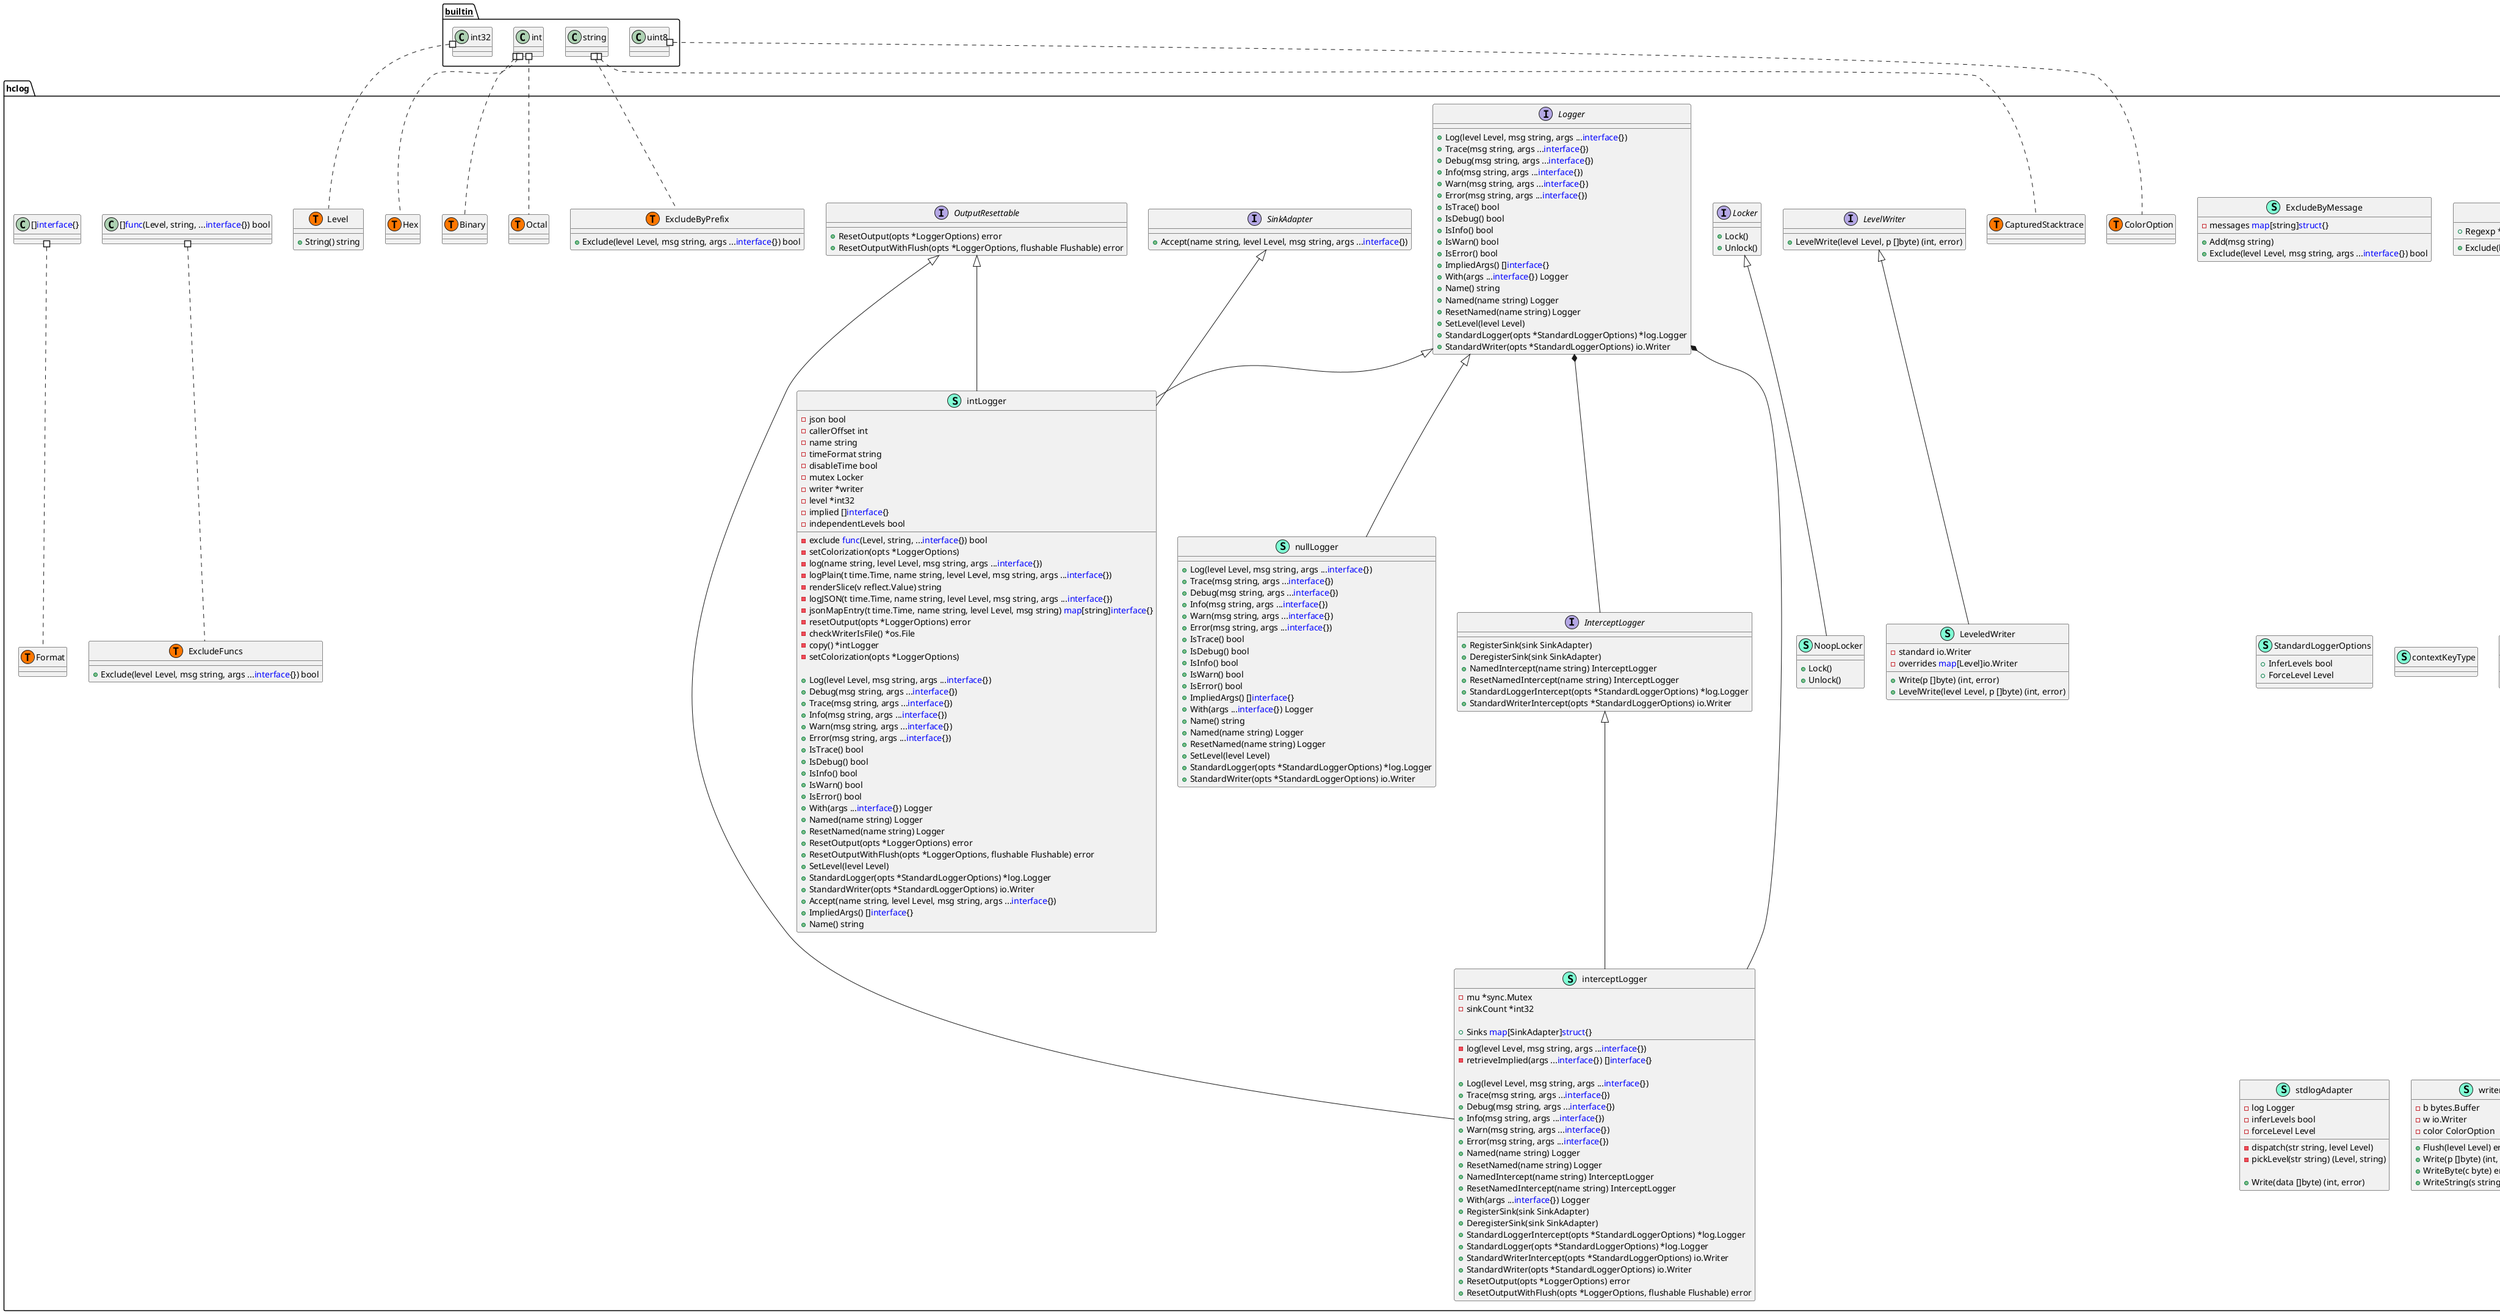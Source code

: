 @startuml
namespace hclog {
    class ExcludeByMessage << (S,Aquamarine) >> {
        - messages <font color=blue>map</font>[string]<font color=blue>struct</font>{}

        + Add(msg string) 
        + Exclude(level Level, msg string, args ...<font color=blue>interface</font>{}) bool

    }
    class ExcludeByPrefix << (S,Aquamarine) >> {
        + Exclude(level Level, msg string, args ...<font color=blue>interface</font>{}) bool

    }
    class ExcludeByRegexp << (S,Aquamarine) >> {
        + Regexp *regexp.Regexp

        + Exclude(level Level, msg string, args ...<font color=blue>interface</font>{}) bool

    }
    class ExcludeFuncs << (S,Aquamarine) >> {
        + Exclude(level Level, msg string, args ...<font color=blue>interface</font>{}) bool

    }
    interface Flushable  {
        + Flush() error

    }
    interface InterceptLogger  {
        + RegisterSink(sink SinkAdapter) 
        + DeregisterSink(sink SinkAdapter) 
        + NamedIntercept(name string) InterceptLogger
        + ResetNamedIntercept(name string) InterceptLogger
        + StandardLoggerIntercept(opts *StandardLoggerOptions) *log.Logger
        + StandardWriterIntercept(opts *StandardLoggerOptions) io.Writer

    }
    class Level << (S,Aquamarine) >> {
        + String() string

    }
    interface LevelWriter  {
        + LevelWrite(level Level, p []byte) (int, error)

    }
    class LeveledWriter << (S,Aquamarine) >> {
        - standard io.Writer
        - overrides <font color=blue>map</font>[Level]io.Writer

        + Write(p []byte) (int, error)
        + LevelWrite(level Level, p []byte) (int, error)

    }
    interface Locker  {
        + Lock() 
        + Unlock() 

    }
    interface Logger  {
        + Log(level Level, msg string, args ...<font color=blue>interface</font>{}) 
        + Trace(msg string, args ...<font color=blue>interface</font>{}) 
        + Debug(msg string, args ...<font color=blue>interface</font>{}) 
        + Info(msg string, args ...<font color=blue>interface</font>{}) 
        + Warn(msg string, args ...<font color=blue>interface</font>{}) 
        + Error(msg string, args ...<font color=blue>interface</font>{}) 
        + IsTrace() bool
        + IsDebug() bool
        + IsInfo() bool
        + IsWarn() bool
        + IsError() bool
        + ImpliedArgs() []<font color=blue>interface</font>{}
        + With(args ...<font color=blue>interface</font>{}) Logger
        + Name() string
        + Named(name string) Logger
        + ResetNamed(name string) Logger
        + SetLevel(level Level) 
        + StandardLogger(opts *StandardLoggerOptions) *log.Logger
        + StandardWriter(opts *StandardLoggerOptions) io.Writer

    }
    class LoggerOptions << (S,Aquamarine) >> {
        + Name string
        + Level Level
        + Output io.Writer
        + Mutex Locker
        + JSONFormat bool
        + IncludeLocation bool
        + TimeFormat string
        + DisableTime bool
        + Color ColorOption
        + Exclude <font color=blue>func</font>(Level, string, ...<font color=blue>interface</font>{}) bool
        + IndependentLevels bool

    }
    class NoopLocker << (S,Aquamarine) >> {
        + Lock() 
        + Unlock() 

    }
    interface OutputResettable  {
        + ResetOutput(opts *LoggerOptions) error
        + ResetOutputWithFlush(opts *LoggerOptions, flushable Flushable) error

    }
    interface SinkAdapter  {
        + Accept(name string, level Level, msg string, args ...<font color=blue>interface</font>{}) 

    }
    class StandardLoggerOptions << (S,Aquamarine) >> {
        + InferLevels bool
        + ForceLevel Level

    }
    class contextKeyType << (S,Aquamarine) >> {
    }
    class hclog.Binary << (T, #FF7700) >>  {
    }
    class hclog.CapturedStacktrace << (T, #FF7700) >>  {
    }
    class hclog.ColorOption << (T, #FF7700) >>  {
    }
    class hclog.ExcludeByPrefix << (T, #FF7700) >>  {
    }
    class hclog.ExcludeFuncs << (T, #FF7700) >>  {
    }
    class hclog.Format << (T, #FF7700) >>  {
    }
    class hclog.Hex << (T, #FF7700) >>  {
    }
    class hclog.Level << (T, #FF7700) >>  {
    }
    class hclog.Octal << (T, #FF7700) >>  {
    }
    class intLogger << (S,Aquamarine) >> {
        - json bool
        - callerOffset int
        - name string
        - timeFormat string
        - disableTime bool
        - mutex Locker
        - writer *writer
        - level *int32
        - implied []<font color=blue>interface</font>{}
        - exclude <font color=blue>func</font>(Level, string, ...<font color=blue>interface</font>{}) bool
        - independentLevels bool

        - setColorization(opts *LoggerOptions) 
        - log(name string, level Level, msg string, args ...<font color=blue>interface</font>{}) 
        - logPlain(t time.Time, name string, level Level, msg string, args ...<font color=blue>interface</font>{}) 
        - renderSlice(v reflect.Value) string
        - logJSON(t time.Time, name string, level Level, msg string, args ...<font color=blue>interface</font>{}) 
        - jsonMapEntry(t time.Time, name string, level Level, msg string) <font color=blue>map</font>[string]<font color=blue>interface</font>{}
        - resetOutput(opts *LoggerOptions) error
        - checkWriterIsFile() *os.File
        - copy() *intLogger
        - setColorization(opts *LoggerOptions) 

        + Log(level Level, msg string, args ...<font color=blue>interface</font>{}) 
        + Debug(msg string, args ...<font color=blue>interface</font>{}) 
        + Trace(msg string, args ...<font color=blue>interface</font>{}) 
        + Info(msg string, args ...<font color=blue>interface</font>{}) 
        + Warn(msg string, args ...<font color=blue>interface</font>{}) 
        + Error(msg string, args ...<font color=blue>interface</font>{}) 
        + IsTrace() bool
        + IsDebug() bool
        + IsInfo() bool
        + IsWarn() bool
        + IsError() bool
        + With(args ...<font color=blue>interface</font>{}) Logger
        + Named(name string) Logger
        + ResetNamed(name string) Logger
        + ResetOutput(opts *LoggerOptions) error
        + ResetOutputWithFlush(opts *LoggerOptions, flushable Flushable) error
        + SetLevel(level Level) 
        + StandardLogger(opts *StandardLoggerOptions) *log.Logger
        + StandardWriter(opts *StandardLoggerOptions) io.Writer
        + Accept(name string, level Level, msg string, args ...<font color=blue>interface</font>{}) 
        + ImpliedArgs() []<font color=blue>interface</font>{}
        + Name() string

    }
    class interceptLogger << (S,Aquamarine) >> {
        - mu *sync.Mutex
        - sinkCount *int32

        + Sinks <font color=blue>map</font>[SinkAdapter]<font color=blue>struct</font>{}

        - log(level Level, msg string, args ...<font color=blue>interface</font>{}) 
        - retrieveImplied(args ...<font color=blue>interface</font>{}) []<font color=blue>interface</font>{}

        + Log(level Level, msg string, args ...<font color=blue>interface</font>{}) 
        + Trace(msg string, args ...<font color=blue>interface</font>{}) 
        + Debug(msg string, args ...<font color=blue>interface</font>{}) 
        + Info(msg string, args ...<font color=blue>interface</font>{}) 
        + Warn(msg string, args ...<font color=blue>interface</font>{}) 
        + Error(msg string, args ...<font color=blue>interface</font>{}) 
        + Named(name string) Logger
        + ResetNamed(name string) Logger
        + NamedIntercept(name string) InterceptLogger
        + ResetNamedIntercept(name string) InterceptLogger
        + With(args ...<font color=blue>interface</font>{}) Logger
        + RegisterSink(sink SinkAdapter) 
        + DeregisterSink(sink SinkAdapter) 
        + StandardLoggerIntercept(opts *StandardLoggerOptions) *log.Logger
        + StandardLogger(opts *StandardLoggerOptions) *log.Logger
        + StandardWriterIntercept(opts *StandardLoggerOptions) io.Writer
        + StandardWriter(opts *StandardLoggerOptions) io.Writer
        + ResetOutput(opts *LoggerOptions) error
        + ResetOutputWithFlush(opts *LoggerOptions, flushable Flushable) error

    }
    class logWriter << (S,Aquamarine) >> {
        - l *log.Logger

        + Write(b []byte) (int, error)

    }
    class nullLogger << (S,Aquamarine) >> {
        + Log(level Level, msg string, args ...<font color=blue>interface</font>{}) 
        + Trace(msg string, args ...<font color=blue>interface</font>{}) 
        + Debug(msg string, args ...<font color=blue>interface</font>{}) 
        + Info(msg string, args ...<font color=blue>interface</font>{}) 
        + Warn(msg string, args ...<font color=blue>interface</font>{}) 
        + Error(msg string, args ...<font color=blue>interface</font>{}) 
        + IsTrace() bool
        + IsDebug() bool
        + IsInfo() bool
        + IsWarn() bool
        + IsError() bool
        + ImpliedArgs() []<font color=blue>interface</font>{}
        + With(args ...<font color=blue>interface</font>{}) Logger
        + Name() string
        + Named(name string) Logger
        + ResetNamed(name string) Logger
        + SetLevel(level Level) 
        + StandardLogger(opts *StandardLoggerOptions) *log.Logger
        + StandardWriter(opts *StandardLoggerOptions) io.Writer

    }
    class programCounters << (S,Aquamarine) >> {
        - pcs []uintptr

    }
    class stdlogAdapter << (S,Aquamarine) >> {
        - log Logger
        - inferLevels bool
        - forceLevel Level

        - dispatch(str string, level Level) 
        - pickLevel(str string) (Level, string)

        + Write(data []byte) (int, error)

    }
    class writer << (S,Aquamarine) >> {
        - b bytes.Buffer
        - w io.Writer
        - color ColorOption

        + Flush(level Level) error
        + Write(p []byte) (int, error)
        + WriteByte(c byte) error
        + WriteString(s string) (int, error)

    }
    class "[]<font color=blue>func</font>(Level, string, ...<font color=blue>interface</font>{}) bool" as fontcolorbluefuncfontLevelstringfontcolorblueinterfacefontbool {
        'This class was created so that we can correctly have an alias pointing to this name. Since it contains dots that can break namespaces
    }
}
"hclog.Logger" *-- "hclog.InterceptLogger"
"hclog.Logger" *-- "hclog.interceptLogger"

"hclog.LevelWriter" <|-- "hclog.LeveledWriter"
"hclog.Locker" <|-- "hclog.NoopLocker"
"hclog.Logger" <|-- "hclog.intLogger"
"hclog.OutputResettable" <|-- "hclog.intLogger"
"hclog.SinkAdapter" <|-- "hclog.intLogger"
"hclog.InterceptLogger" <|-- "hclog.interceptLogger"
"hclog.OutputResettable" <|-- "hclog.interceptLogger"
"hclog.Logger" <|-- "hclog.nullLogger"

"__builtin__.int" #.. "hclog.Binary"
"__builtin__.int" #.. "hclog.Hex"
"__builtin__.int" #.. "hclog.Octal"
"__builtin__.int32" #.. "hclog.Level"
"__builtin__.string" #.. "hclog.CapturedStacktrace"
"__builtin__.string" #.. "hclog.ExcludeByPrefix"
"__builtin__.uint8" #.. "hclog.ColorOption"
"hclog.fontcolorbluefuncfontLevelstringfontcolorblueinterfacefontbool" #.. "hclog.ExcludeFuncs"
"hclog.[]<font color=blue>interface</font>{}" #.. "hclog.Format"
@enduml
